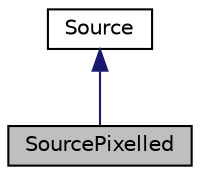 digraph "SourcePixelled"
{
 // LATEX_PDF_SIZE
  edge [fontname="Helvetica",fontsize="10",labelfontname="Helvetica",labelfontsize="10"];
  node [fontname="Helvetica",fontsize="10",shape=record];
  Node1 [label="SourcePixelled",height=0.2,width=0.4,color="black", fillcolor="grey75", style="filled", fontcolor="black",tooltip="Class for sources described by an array of pixels."];
  Node2 -> Node1 [dir="back",color="midnightblue",fontsize="10",style="solid",fontname="Helvetica"];
  Node2 [label="Source",height=0.2,width=0.4,color="black", fillcolor="white", style="filled",URL="$class_source.html",tooltip="Base class for all sources."];
}
